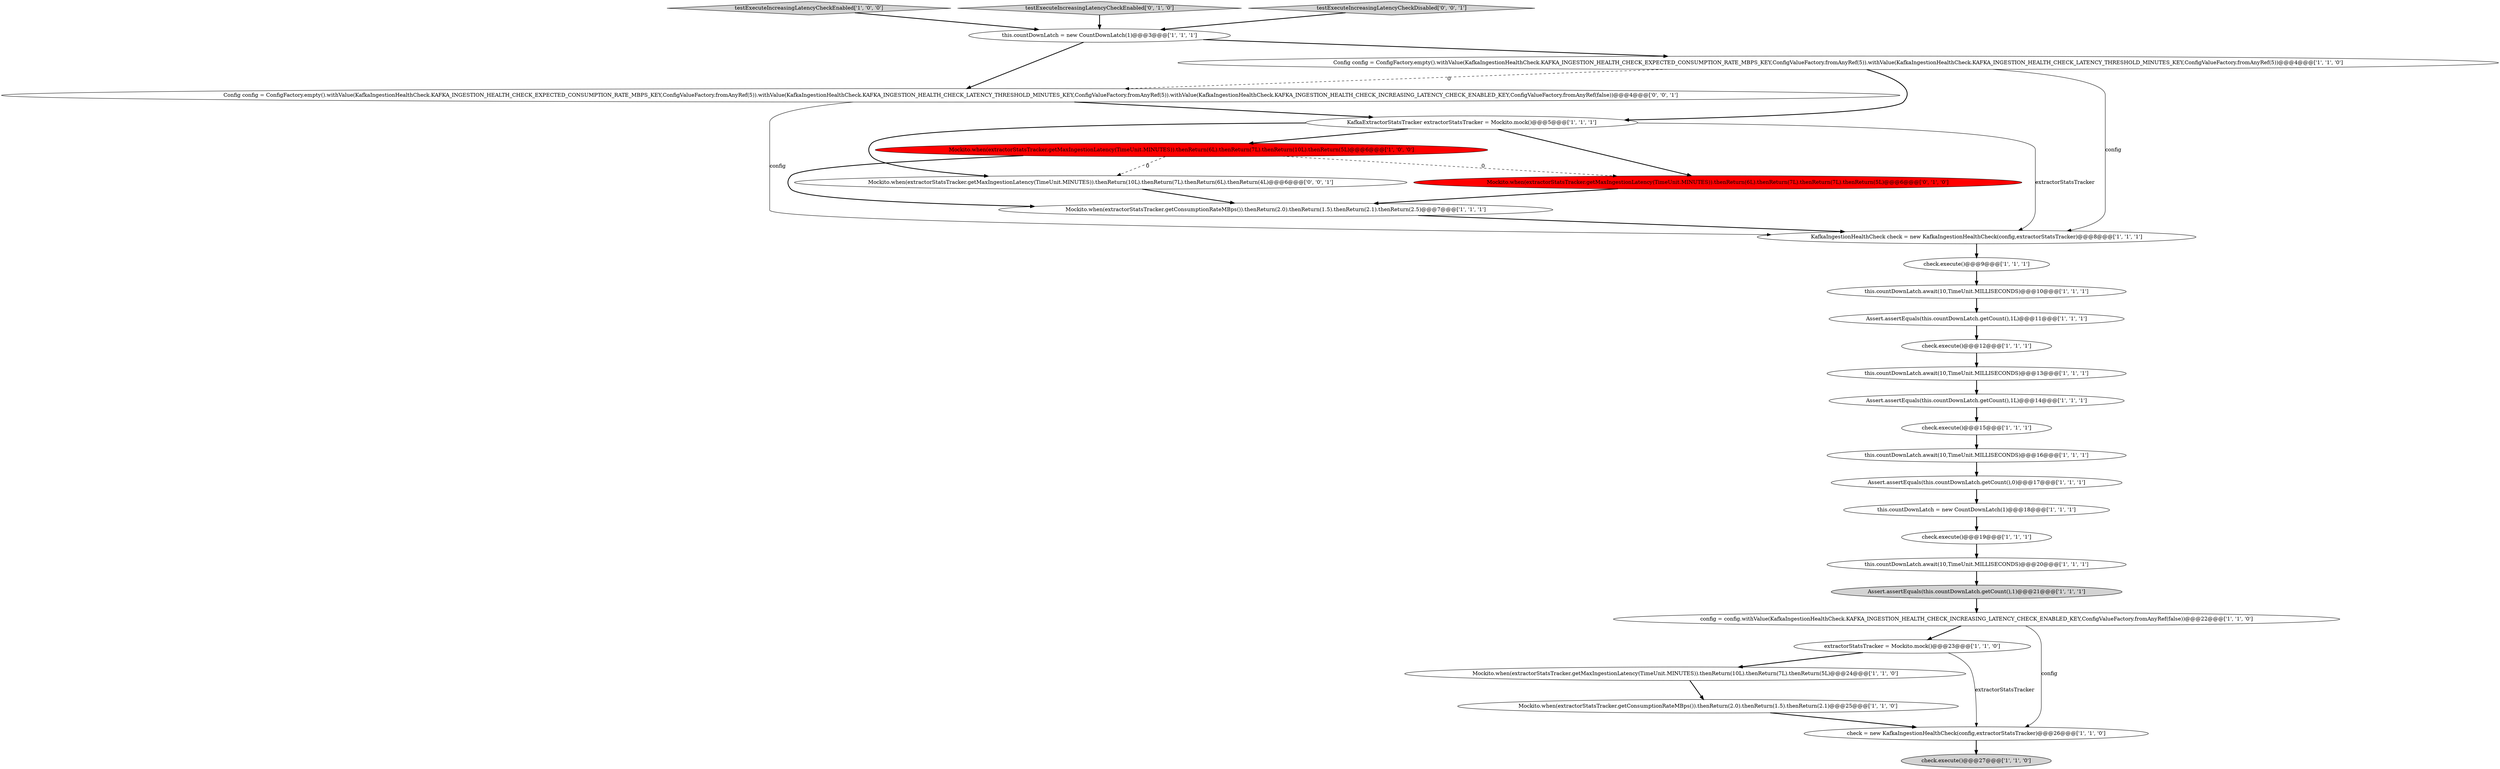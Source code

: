 digraph {
24 [style = filled, label = "Assert.assertEquals(this.countDownLatch.getCount(),1L)@@@14@@@['1', '1', '1']", fillcolor = white, shape = ellipse image = "AAA0AAABBB1BBB"];
30 [style = filled, label = "Mockito.when(extractorStatsTracker.getMaxIngestionLatency(TimeUnit.MINUTES)).thenReturn(10L).thenReturn(7L).thenReturn(6L).thenReturn(4L)@@@6@@@['0', '0', '1']", fillcolor = white, shape = ellipse image = "AAA0AAABBB3BBB"];
8 [style = filled, label = "check.execute()@@@12@@@['1', '1', '1']", fillcolor = white, shape = ellipse image = "AAA0AAABBB1BBB"];
15 [style = filled, label = "testExecuteIncreasingLatencyCheckEnabled['1', '0', '0']", fillcolor = lightgray, shape = diamond image = "AAA0AAABBB1BBB"];
7 [style = filled, label = "this.countDownLatch = new CountDownLatch(1)@@@3@@@['1', '1', '1']", fillcolor = white, shape = ellipse image = "AAA0AAABBB1BBB"];
9 [style = filled, label = "check.execute()@@@9@@@['1', '1', '1']", fillcolor = white, shape = ellipse image = "AAA0AAABBB1BBB"];
0 [style = filled, label = "check.execute()@@@19@@@['1', '1', '1']", fillcolor = white, shape = ellipse image = "AAA0AAABBB1BBB"];
12 [style = filled, label = "this.countDownLatch.await(10,TimeUnit.MILLISECONDS)@@@20@@@['1', '1', '1']", fillcolor = white, shape = ellipse image = "AAA0AAABBB1BBB"];
14 [style = filled, label = "this.countDownLatch.await(10,TimeUnit.MILLISECONDS)@@@13@@@['1', '1', '1']", fillcolor = white, shape = ellipse image = "AAA0AAABBB1BBB"];
17 [style = filled, label = "Assert.assertEquals(this.countDownLatch.getCount(),1L)@@@11@@@['1', '1', '1']", fillcolor = white, shape = ellipse image = "AAA0AAABBB1BBB"];
26 [style = filled, label = "testExecuteIncreasingLatencyCheckEnabled['0', '1', '0']", fillcolor = lightgray, shape = diamond image = "AAA0AAABBB2BBB"];
16 [style = filled, label = "Mockito.when(extractorStatsTracker.getConsumptionRateMBps()).thenReturn(2.0).thenReturn(1.5).thenReturn(2.1)@@@25@@@['1', '1', '0']", fillcolor = white, shape = ellipse image = "AAA0AAABBB1BBB"];
5 [style = filled, label = "Mockito.when(extractorStatsTracker.getConsumptionRateMBps()).thenReturn(2.0).thenReturn(1.5).thenReturn(2.1).thenReturn(2.5)@@@7@@@['1', '1', '1']", fillcolor = white, shape = ellipse image = "AAA0AAABBB1BBB"];
25 [style = filled, label = "check.execute()@@@27@@@['1', '1', '0']", fillcolor = lightgray, shape = ellipse image = "AAA0AAABBB1BBB"];
4 [style = filled, label = "Mockito.when(extractorStatsTracker.getMaxIngestionLatency(TimeUnit.MINUTES)).thenReturn(10L).thenReturn(7L).thenReturn(5L)@@@24@@@['1', '1', '0']", fillcolor = white, shape = ellipse image = "AAA0AAABBB1BBB"];
21 [style = filled, label = "check.execute()@@@15@@@['1', '1', '1']", fillcolor = white, shape = ellipse image = "AAA0AAABBB1BBB"];
27 [style = filled, label = "Mockito.when(extractorStatsTracker.getMaxIngestionLatency(TimeUnit.MINUTES)).thenReturn(6L).thenReturn(7L).thenReturn(7L).thenReturn(5L)@@@6@@@['0', '1', '0']", fillcolor = red, shape = ellipse image = "AAA1AAABBB2BBB"];
13 [style = filled, label = "this.countDownLatch = new CountDownLatch(1)@@@18@@@['1', '1', '1']", fillcolor = white, shape = ellipse image = "AAA0AAABBB1BBB"];
6 [style = filled, label = "config = config.withValue(KafkaIngestionHealthCheck.KAFKA_INGESTION_HEALTH_CHECK_INCREASING_LATENCY_CHECK_ENABLED_KEY,ConfigValueFactory.fromAnyRef(false))@@@22@@@['1', '1', '0']", fillcolor = white, shape = ellipse image = "AAA0AAABBB1BBB"];
29 [style = filled, label = "Config config = ConfigFactory.empty().withValue(KafkaIngestionHealthCheck.KAFKA_INGESTION_HEALTH_CHECK_EXPECTED_CONSUMPTION_RATE_MBPS_KEY,ConfigValueFactory.fromAnyRef(5)).withValue(KafkaIngestionHealthCheck.KAFKA_INGESTION_HEALTH_CHECK_LATENCY_THRESHOLD_MINUTES_KEY,ConfigValueFactory.fromAnyRef(5)).withValue(KafkaIngestionHealthCheck.KAFKA_INGESTION_HEALTH_CHECK_INCREASING_LATENCY_CHECK_ENABLED_KEY,ConfigValueFactory.fromAnyRef(false))@@@4@@@['0', '0', '1']", fillcolor = white, shape = ellipse image = "AAA0AAABBB3BBB"];
2 [style = filled, label = "KafkaExtractorStatsTracker extractorStatsTracker = Mockito.mock()@@@5@@@['1', '1', '1']", fillcolor = white, shape = ellipse image = "AAA0AAABBB1BBB"];
1 [style = filled, label = "check = new KafkaIngestionHealthCheck(config,extractorStatsTracker)@@@26@@@['1', '1', '0']", fillcolor = white, shape = ellipse image = "AAA0AAABBB1BBB"];
10 [style = filled, label = "extractorStatsTracker = Mockito.mock()@@@23@@@['1', '1', '0']", fillcolor = white, shape = ellipse image = "AAA0AAABBB1BBB"];
11 [style = filled, label = "this.countDownLatch.await(10,TimeUnit.MILLISECONDS)@@@10@@@['1', '1', '1']", fillcolor = white, shape = ellipse image = "AAA0AAABBB1BBB"];
18 [style = filled, label = "this.countDownLatch.await(10,TimeUnit.MILLISECONDS)@@@16@@@['1', '1', '1']", fillcolor = white, shape = ellipse image = "AAA0AAABBB1BBB"];
20 [style = filled, label = "Assert.assertEquals(this.countDownLatch.getCount(),0)@@@17@@@['1', '1', '1']", fillcolor = white, shape = ellipse image = "AAA0AAABBB1BBB"];
3 [style = filled, label = "Mockito.when(extractorStatsTracker.getMaxIngestionLatency(TimeUnit.MINUTES)).thenReturn(6L).thenReturn(7L).thenReturn(10L).thenReturn(5L)@@@6@@@['1', '0', '0']", fillcolor = red, shape = ellipse image = "AAA1AAABBB1BBB"];
19 [style = filled, label = "Config config = ConfigFactory.empty().withValue(KafkaIngestionHealthCheck.KAFKA_INGESTION_HEALTH_CHECK_EXPECTED_CONSUMPTION_RATE_MBPS_KEY,ConfigValueFactory.fromAnyRef(5)).withValue(KafkaIngestionHealthCheck.KAFKA_INGESTION_HEALTH_CHECK_LATENCY_THRESHOLD_MINUTES_KEY,ConfigValueFactory.fromAnyRef(5))@@@4@@@['1', '1', '0']", fillcolor = white, shape = ellipse image = "AAA0AAABBB1BBB"];
28 [style = filled, label = "testExecuteIncreasingLatencyCheckDisabled['0', '0', '1']", fillcolor = lightgray, shape = diamond image = "AAA0AAABBB3BBB"];
22 [style = filled, label = "Assert.assertEquals(this.countDownLatch.getCount(),1)@@@21@@@['1', '1', '1']", fillcolor = lightgray, shape = ellipse image = "AAA0AAABBB1BBB"];
23 [style = filled, label = "KafkaIngestionHealthCheck check = new KafkaIngestionHealthCheck(config,extractorStatsTracker)@@@8@@@['1', '1', '1']", fillcolor = white, shape = ellipse image = "AAA0AAABBB1BBB"];
17->8 [style = bold, label=""];
14->24 [style = bold, label=""];
3->30 [style = dashed, label="0"];
20->13 [style = bold, label=""];
9->11 [style = bold, label=""];
15->7 [style = bold, label=""];
26->7 [style = bold, label=""];
5->23 [style = bold, label=""];
19->23 [style = solid, label="config"];
0->12 [style = bold, label=""];
2->3 [style = bold, label=""];
3->27 [style = dashed, label="0"];
28->7 [style = bold, label=""];
19->29 [style = dashed, label="0"];
8->14 [style = bold, label=""];
6->1 [style = solid, label="config"];
19->2 [style = bold, label=""];
21->18 [style = bold, label=""];
2->23 [style = solid, label="extractorStatsTracker"];
18->20 [style = bold, label=""];
3->5 [style = bold, label=""];
29->2 [style = bold, label=""];
24->21 [style = bold, label=""];
16->1 [style = bold, label=""];
30->5 [style = bold, label=""];
6->10 [style = bold, label=""];
10->4 [style = bold, label=""];
29->23 [style = solid, label="config"];
2->27 [style = bold, label=""];
11->17 [style = bold, label=""];
13->0 [style = bold, label=""];
10->1 [style = solid, label="extractorStatsTracker"];
27->5 [style = bold, label=""];
2->30 [style = bold, label=""];
23->9 [style = bold, label=""];
7->19 [style = bold, label=""];
1->25 [style = bold, label=""];
12->22 [style = bold, label=""];
4->16 [style = bold, label=""];
22->6 [style = bold, label=""];
7->29 [style = bold, label=""];
}
